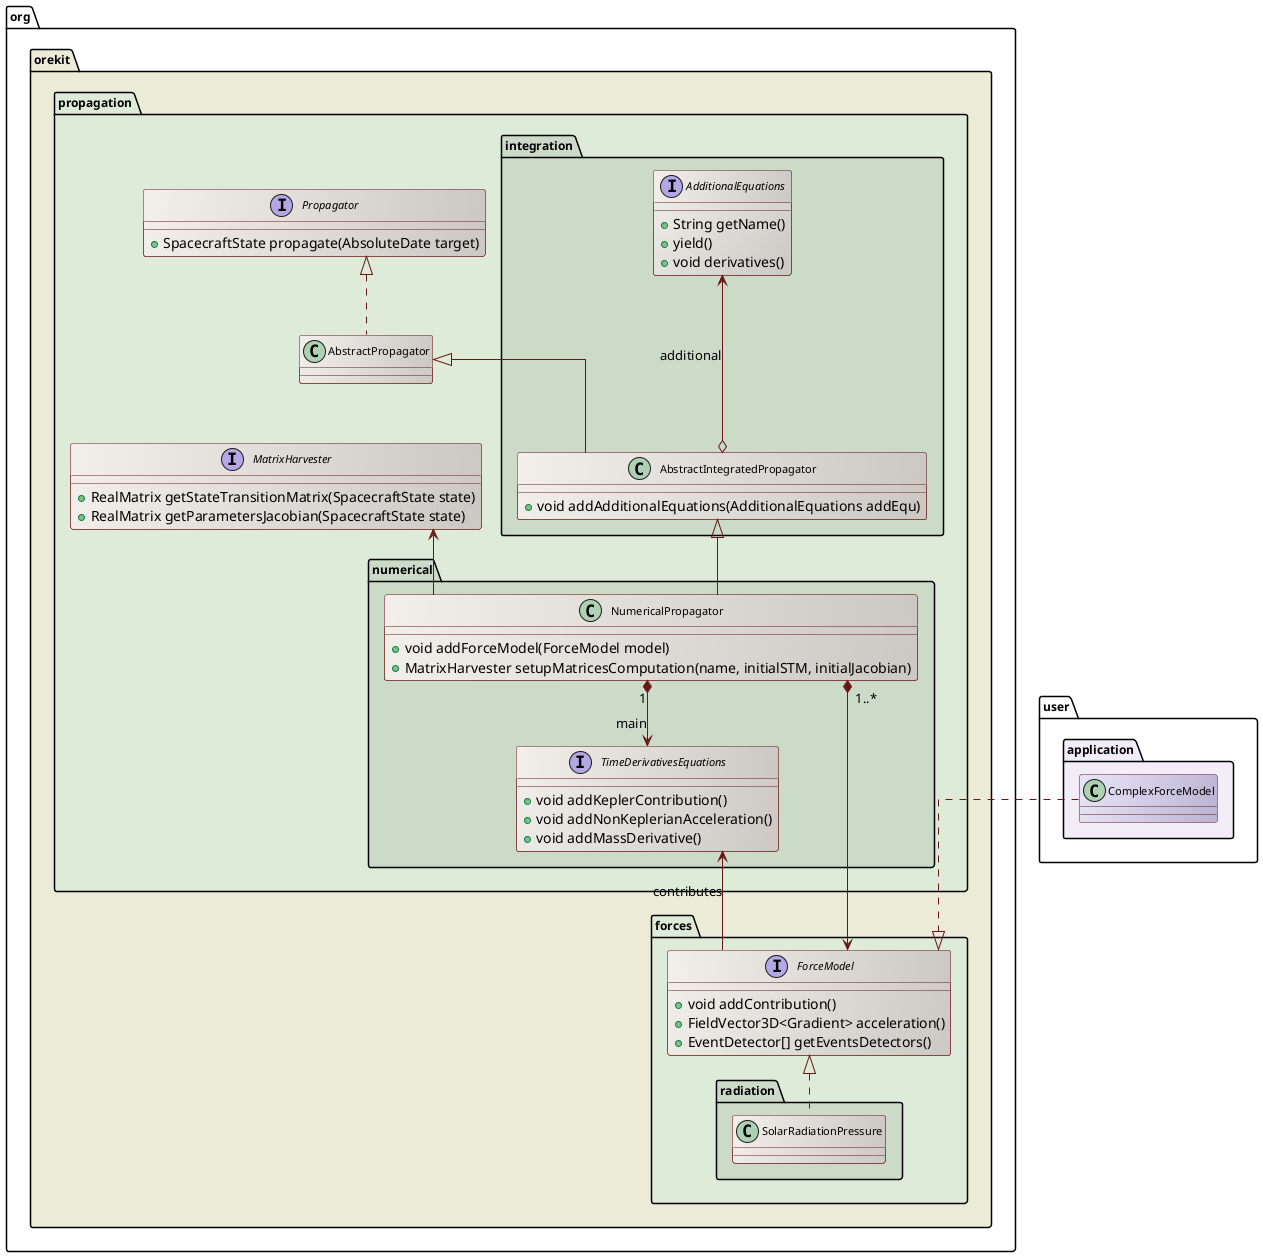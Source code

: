 ' Copyright 2002-2021 CS GROUP
' Licensed to CS GROUP (CS) under one or more
' contributor license agreements.  See the NOTICE file distributed with
' this work for additional information regarding copyright ownership.
' CS licenses this file to You under the Apache License, Version 2.0
' (the "License"); you may not use this file except in compliance with
' the License.  You may obtain a copy of the License at
'
'   http://www.apache.org/licenses/LICENSE-2.0
'
' Unless required by applicable law or agreed to in writing, software
' distributed under the License is distributed on an "AS IS" BASIS,
' WITHOUT WARRANTIES OR CONDITIONS OF ANY KIND, either express or implied.
' See the License for the specific language governing permissions and
' limitations under the License.
 
@startuml

  skinparam svek                  true
  skinparam ClassBackgroundColor  #F3EFEB/CCC9C5
  skinparam ClassArrowColor       #691616
  skinparam ClassBorderColor      #691616
  skinparam NoteBackgroundColor   #F3EFEB
  skinparam NoteBorderColor       #691616
  skinparam NoteFontColor         #691616
  skinparam ClassFontSize         11
  skinparam PackageFontSize       12
  skinparam linetype              ortho

  package org.orekit #ECEBD8 {

    package forces #DDEBD8 {

      interface ForceModel {
        +void addContribution()
        +FieldVector3D<Gradient> acceleration()
        +EventDetector[] getEventsDetectors()
      }

      package radiation #CBDBC8 {
        class SolarRadiationPressure
        ForceModel <|.. SolarRadiationPressure
      }

    }
 
    package propagation #DDEBD8 {

      interface Propagator {
        + SpacecraftState propagate(AbsoluteDate target)
      }

      interface MatrixHarvester {
        +RealMatrix getStateTransitionMatrix(SpacecraftState state)
        +RealMatrix getParametersJacobian(SpacecraftState state)
      }

      Propagator <|.. AbstractPropagator

      package integration #CBDBC8 {
        interface AdditionalEquations {
          +String getName()
          +yield()
          +void derivatives()
        }
        class  AbstractIntegratedPropagator {
         +void addAdditionalEquations(AdditionalEquations addEqu)
        }
        AbstractPropagator <|-- AbstractIntegratedPropagator
        AdditionalEquations <---o AbstractIntegratedPropagator : additional
      }

      package numerical #CBDBC8 {

        interface TimeDerivativesEquations {
          +void addKeplerContribution()
          +void addNonKeplerianAcceleration()
          +void addMassDerivative()
        }

       class NumericalPropagator {
         +void addForceModel(ForceModel model)
         +MatrixHarvester setupMatricesComputation(name, initialSTM, initialJacobian)
       }

       TimeDerivativesEquations    <--      ForceModel : contributes
       AbstractIntegratedPropagator  <|--     NumericalPropagator
       NumericalPropagator         "1..*" *--> ForceModel
       MatrixHarvester              <-- NumericalPropagator
       NumericalPropagator         "1" *--> TimeDerivativesEquations : main

      }
    }

  }

  package user.application #F3EDF7 {
        class ComplexForceModel #EAE6F7/B9B3D2
        ComplexForceModel ..|> ForceModel

  }
@enduml
